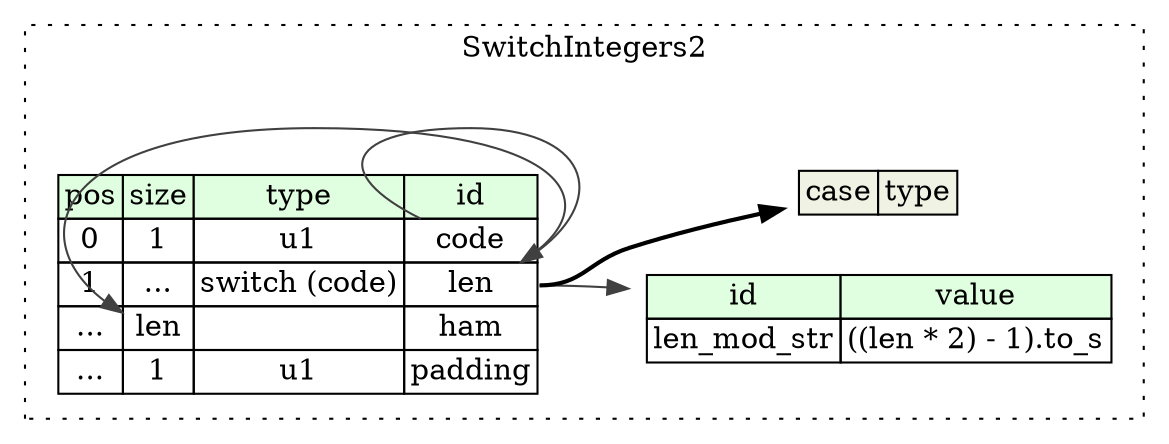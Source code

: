 digraph {
	rankdir=LR;
	node [shape=plaintext];
	subgraph cluster__switch_integers2 {
		label="SwitchIntegers2";
		graph[style=dotted];

		switch_integers2__seq [label=<<TABLE BORDER="0" CELLBORDER="1" CELLSPACING="0">
			<TR><TD BGCOLOR="#E0FFE0">pos</TD><TD BGCOLOR="#E0FFE0">size</TD><TD BGCOLOR="#E0FFE0">type</TD><TD BGCOLOR="#E0FFE0">id</TD></TR>
			<TR><TD PORT="code_pos">0</TD><TD PORT="code_size">1</TD><TD>u1</TD><TD PORT="code_type">code</TD></TR>
			<TR><TD PORT="len_pos">1</TD><TD PORT="len_size">...</TD><TD>switch (code)</TD><TD PORT="len_type">len</TD></TR>
			<TR><TD PORT="ham_pos">...</TD><TD PORT="ham_size">len</TD><TD></TD><TD PORT="ham_type">ham</TD></TR>
			<TR><TD PORT="padding_pos">...</TD><TD PORT="padding_size">1</TD><TD>u1</TD><TD PORT="padding_type">padding</TD></TR>
		</TABLE>>];
		switch_integers2__inst__len_mod_str [label=<<TABLE BORDER="0" CELLBORDER="1" CELLSPACING="0">
			<TR><TD BGCOLOR="#E0FFE0">id</TD><TD BGCOLOR="#E0FFE0">value</TD></TR>
			<TR><TD>len_mod_str</TD><TD>((len * 2) - 1).to_s</TD></TR>
		</TABLE>>];
switch_integers2__seq_len_switch [label=<<TABLE BORDER="0" CELLBORDER="1" CELLSPACING="0">
	<TR><TD BGCOLOR="#F0F2E4">case</TD><TD BGCOLOR="#F0F2E4">type</TD></TR>
</TABLE>>];
	}
	switch_integers2__seq:len_type -> switch_integers2__seq_len_switch [style=bold];
	switch_integers2__seq:code_type -> switch_integers2__seq:len_type [color="#404040"];
	switch_integers2__seq:len_type -> switch_integers2__seq:ham_size [color="#404040"];
	switch_integers2__seq:len_type -> switch_integers2__inst__len_mod_str [color="#404040"];
}
